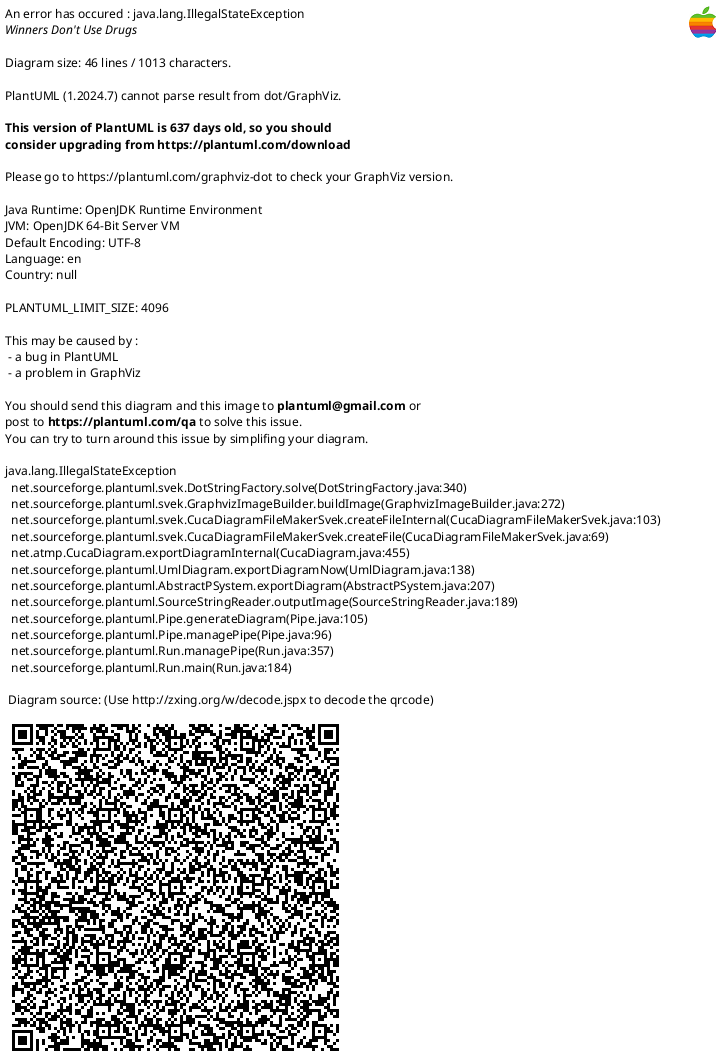 @startuml

skinparam linetype ortho

Rectangle "CANSAT" as cansat {

    Rectangle "Microprocesador" as subcpu {
        [Raspberry Pi Zero W] as pi
    } 

    Rectangle "Subsistema energía" as subpow {
        [2x ??? 18650] <<Batería>> as bat
        [Waveshare UPS HAT] <<Fuente>> as psu
        bat - psu

    } 

    Rectangle "Subsistema sensores" as subsen {
        [u-blox NEO-6M] <<GPS>> as gps
        [Adafruit IMU BNO085] <<IMU>> as imu
        [TZT HDC1080] <<Humedad y temperatura>> as hdc
    }

    Rectangle "Subsistema comunicación" as subcom {
        [Nvarcher RTL8812AU] <<Tarjeta de red>> as rt1
        [???] <<Antena CANSAT>> as antcansat
        rt1 -l- antcansat
    }

    subsen -r- subcpu
    subpow -u- subcpu
    subcom -- subcpu
}

Rectangle "Estación en tierra" as gs{
    [Computador] as pc
    [???] <<Antena Estación en tierra>> as antgs
    [Nvarcher RTL8812AU] <<Tarjeta de red>> as rt2
    pc -l- rt2
    antgs - rt2
} 

gs -[hidden]d- cansat
antgs .d. antcansat

@enduml